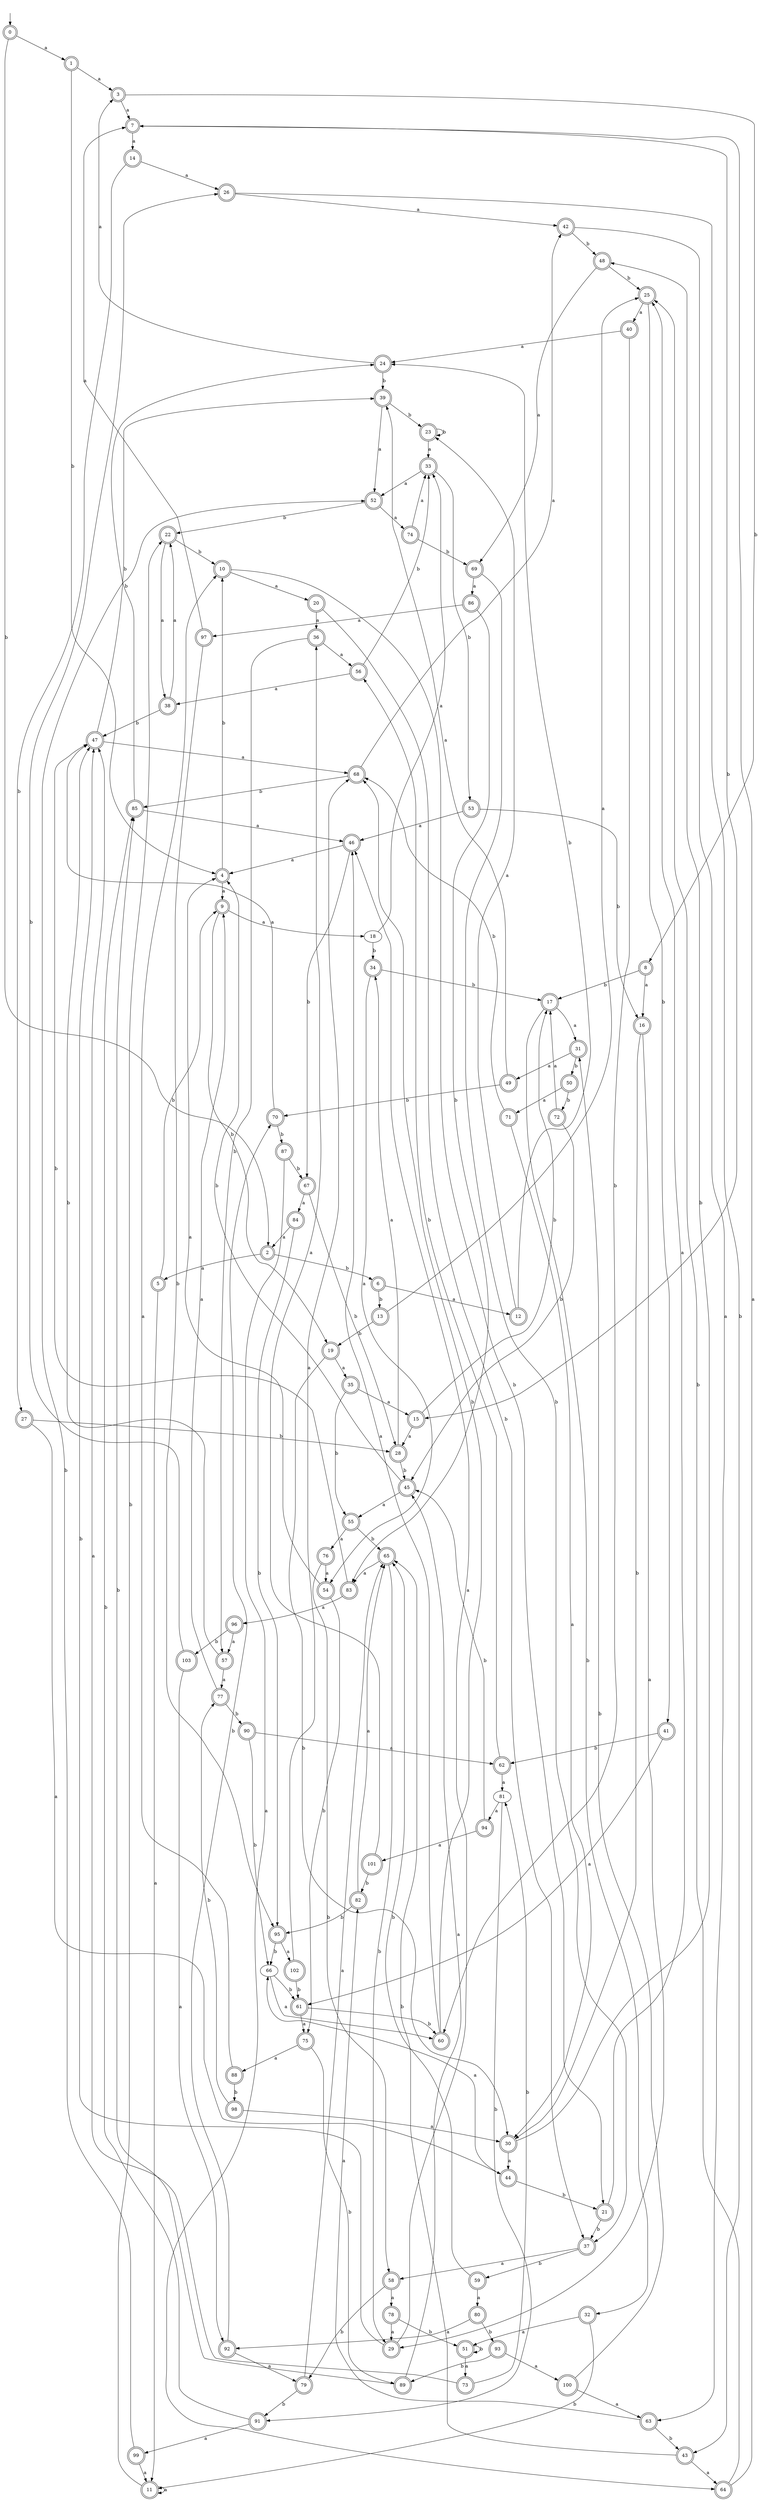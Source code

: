 digraph RandomDFA {
  __start0 [label="", shape=none];
  __start0 -> 0 [label=""];
  0 [shape=circle] [shape=doublecircle]
  0 -> 1 [label="a"]
  0 -> 2 [label="b"]
  1 [shape=doublecircle]
  1 -> 3 [label="a"]
  1 -> 4 [label="b"]
  2 [shape=doublecircle]
  2 -> 5 [label="a"]
  2 -> 6 [label="b"]
  3 [shape=doublecircle]
  3 -> 7 [label="a"]
  3 -> 8 [label="b"]
  4 [shape=doublecircle]
  4 -> 9 [label="a"]
  4 -> 10 [label="b"]
  5 [shape=doublecircle]
  5 -> 11 [label="a"]
  5 -> 9 [label="b"]
  6 [shape=doublecircle]
  6 -> 12 [label="a"]
  6 -> 13 [label="b"]
  7 [shape=doublecircle]
  7 -> 14 [label="a"]
  7 -> 15 [label="b"]
  8 [shape=doublecircle]
  8 -> 16 [label="a"]
  8 -> 17 [label="b"]
  9 [shape=doublecircle]
  9 -> 18 [label="a"]
  9 -> 19 [label="b"]
  10 [shape=doublecircle]
  10 -> 20 [label="a"]
  10 -> 21 [label="b"]
  11 [shape=doublecircle]
  11 -> 11 [label="a"]
  11 -> 22 [label="b"]
  12 [shape=doublecircle]
  12 -> 23 [label="a"]
  12 -> 24 [label="b"]
  13 [shape=doublecircle]
  13 -> 25 [label="a"]
  13 -> 19 [label="b"]
  14 [shape=doublecircle]
  14 -> 26 [label="a"]
  14 -> 27 [label="b"]
  15 [shape=doublecircle]
  15 -> 28 [label="a"]
  15 -> 17 [label="b"]
  16 [shape=doublecircle]
  16 -> 29 [label="a"]
  16 -> 30 [label="b"]
  17 [shape=doublecircle]
  17 -> 31 [label="a"]
  17 -> 32 [label="b"]
  18
  18 -> 33 [label="a"]
  18 -> 34 [label="b"]
  19 [shape=doublecircle]
  19 -> 35 [label="a"]
  19 -> 30 [label="b"]
  20 [shape=doublecircle]
  20 -> 36 [label="a"]
  20 -> 37 [label="b"]
  21 [shape=doublecircle]
  21 -> 25 [label="a"]
  21 -> 37 [label="b"]
  22 [shape=doublecircle]
  22 -> 38 [label="a"]
  22 -> 10 [label="b"]
  23 [shape=doublecircle]
  23 -> 33 [label="a"]
  23 -> 23 [label="b"]
  24 [shape=doublecircle]
  24 -> 3 [label="a"]
  24 -> 39 [label="b"]
  25 [shape=doublecircle]
  25 -> 40 [label="a"]
  25 -> 41 [label="b"]
  26 [shape=doublecircle]
  26 -> 42 [label="a"]
  26 -> 43 [label="b"]
  27 [shape=doublecircle]
  27 -> 44 [label="a"]
  27 -> 28 [label="b"]
  28 [shape=doublecircle]
  28 -> 34 [label="a"]
  28 -> 45 [label="b"]
  29 [shape=doublecircle]
  29 -> 46 [label="a"]
  29 -> 47 [label="b"]
  30 [shape=doublecircle]
  30 -> 44 [label="a"]
  30 -> 48 [label="b"]
  31 [shape=doublecircle]
  31 -> 49 [label="a"]
  31 -> 50 [label="b"]
  32 [shape=doublecircle]
  32 -> 51 [label="a"]
  32 -> 11 [label="b"]
  33 [shape=doublecircle]
  33 -> 52 [label="a"]
  33 -> 53 [label="b"]
  34 [shape=doublecircle]
  34 -> 54 [label="a"]
  34 -> 17 [label="b"]
  35 [shape=doublecircle]
  35 -> 15 [label="a"]
  35 -> 55 [label="b"]
  36 [shape=doublecircle]
  36 -> 56 [label="a"]
  36 -> 57 [label="b"]
  37 [shape=doublecircle]
  37 -> 58 [label="a"]
  37 -> 59 [label="b"]
  38 [shape=doublecircle]
  38 -> 22 [label="a"]
  38 -> 47 [label="b"]
  39 [shape=doublecircle]
  39 -> 52 [label="a"]
  39 -> 23 [label="b"]
  40 [shape=doublecircle]
  40 -> 24 [label="a"]
  40 -> 60 [label="b"]
  41 [shape=doublecircle]
  41 -> 61 [label="a"]
  41 -> 62 [label="b"]
  42 [shape=doublecircle]
  42 -> 63 [label="a"]
  42 -> 48 [label="b"]
  43 [shape=doublecircle]
  43 -> 64 [label="a"]
  43 -> 65 [label="b"]
  44 [shape=doublecircle]
  44 -> 66 [label="a"]
  44 -> 21 [label="b"]
  45 [shape=doublecircle]
  45 -> 55 [label="a"]
  45 -> 4 [label="b"]
  46 [shape=doublecircle]
  46 -> 4 [label="a"]
  46 -> 67 [label="b"]
  47 [shape=doublecircle]
  47 -> 68 [label="a"]
  47 -> 39 [label="b"]
  48 [shape=doublecircle]
  48 -> 69 [label="a"]
  48 -> 25 [label="b"]
  49 [shape=doublecircle]
  49 -> 39 [label="a"]
  49 -> 70 [label="b"]
  50 [shape=doublecircle]
  50 -> 71 [label="a"]
  50 -> 72 [label="b"]
  51 [shape=doublecircle]
  51 -> 73 [label="a"]
  51 -> 51 [label="b"]
  52 [shape=doublecircle]
  52 -> 74 [label="a"]
  52 -> 22 [label="b"]
  53 [shape=doublecircle]
  53 -> 46 [label="a"]
  53 -> 16 [label="b"]
  54 [shape=doublecircle]
  54 -> 4 [label="a"]
  54 -> 75 [label="b"]
  55 [shape=doublecircle]
  55 -> 76 [label="a"]
  55 -> 65 [label="b"]
  56 [shape=doublecircle]
  56 -> 38 [label="a"]
  56 -> 33 [label="b"]
  57 [shape=doublecircle]
  57 -> 77 [label="a"]
  57 -> 47 [label="b"]
  58 [shape=doublecircle]
  58 -> 78 [label="a"]
  58 -> 79 [label="b"]
  59 [shape=doublecircle]
  59 -> 80 [label="a"]
  59 -> 65 [label="b"]
  60 [shape=doublecircle]
  60 -> 46 [label="a"]
  60 -> 68 [label="b"]
  61 [shape=doublecircle]
  61 -> 75 [label="a"]
  61 -> 60 [label="b"]
  62 [shape=doublecircle]
  62 -> 81 [label="a"]
  62 -> 56 [label="b"]
  63 [shape=doublecircle]
  63 -> 82 [label="a"]
  63 -> 43 [label="b"]
  64 [shape=doublecircle]
  64 -> 7 [label="a"]
  64 -> 25 [label="b"]
  65 [shape=doublecircle]
  65 -> 83 [label="a"]
  65 -> 29 [label="b"]
  66
  66 -> 60 [label="a"]
  66 -> 61 [label="b"]
  67 [shape=doublecircle]
  67 -> 84 [label="a"]
  67 -> 28 [label="b"]
  68 [shape=doublecircle]
  68 -> 42 [label="a"]
  68 -> 85 [label="b"]
  69 [shape=doublecircle]
  69 -> 86 [label="a"]
  69 -> 37 [label="b"]
  70 [shape=doublecircle]
  70 -> 47 [label="a"]
  70 -> 87 [label="b"]
  71 [shape=doublecircle]
  71 -> 30 [label="a"]
  71 -> 68 [label="b"]
  72 [shape=doublecircle]
  72 -> 17 [label="a"]
  72 -> 45 [label="b"]
  73 [shape=doublecircle]
  73 -> 47 [label="a"]
  73 -> 81 [label="b"]
  74 [shape=doublecircle]
  74 -> 33 [label="a"]
  74 -> 69 [label="b"]
  75 [shape=doublecircle]
  75 -> 88 [label="a"]
  75 -> 89 [label="b"]
  76 [shape=doublecircle]
  76 -> 54 [label="a"]
  76 -> 58 [label="b"]
  77 [shape=doublecircle]
  77 -> 9 [label="a"]
  77 -> 90 [label="b"]
  78 [shape=doublecircle]
  78 -> 29 [label="a"]
  78 -> 51 [label="b"]
  79 [shape=doublecircle]
  79 -> 65 [label="a"]
  79 -> 91 [label="b"]
  80 [shape=doublecircle]
  80 -> 92 [label="a"]
  80 -> 93 [label="b"]
  81
  81 -> 94 [label="a"]
  81 -> 91 [label="b"]
  82 [shape=doublecircle]
  82 -> 65 [label="a"]
  82 -> 95 [label="b"]
  83 [shape=doublecircle]
  83 -> 96 [label="a"]
  83 -> 47 [label="b"]
  84 [shape=doublecircle]
  84 -> 2 [label="a"]
  84 -> 95 [label="b"]
  85 [shape=doublecircle]
  85 -> 46 [label="a"]
  85 -> 24 [label="b"]
  86 [shape=doublecircle]
  86 -> 97 [label="a"]
  86 -> 83 [label="b"]
  87 [shape=doublecircle]
  87 -> 64 [label="a"]
  87 -> 67 [label="b"]
  88 [shape=doublecircle]
  88 -> 10 [label="a"]
  88 -> 98 [label="b"]
  89 [shape=doublecircle]
  89 -> 45 [label="a"]
  89 -> 85 [label="b"]
  90 [shape=doublecircle]
  90 -> 62 [label="a"]
  90 -> 66 [label="b"]
  91 [shape=doublecircle]
  91 -> 99 [label="a"]
  91 -> 85 [label="b"]
  92 [shape=doublecircle]
  92 -> 79 [label="a"]
  92 -> 70 [label="b"]
  93 [shape=doublecircle]
  93 -> 100 [label="a"]
  93 -> 89 [label="b"]
  94 [shape=doublecircle]
  94 -> 101 [label="a"]
  94 -> 45 [label="b"]
  95 [shape=doublecircle]
  95 -> 102 [label="a"]
  95 -> 66 [label="b"]
  96 [shape=doublecircle]
  96 -> 57 [label="a"]
  96 -> 103 [label="b"]
  97 [shape=doublecircle]
  97 -> 7 [label="a"]
  97 -> 95 [label="b"]
  98 [shape=doublecircle]
  98 -> 30 [label="a"]
  98 -> 77 [label="b"]
  99 [shape=doublecircle]
  99 -> 11 [label="a"]
  99 -> 52 [label="b"]
  100 [shape=doublecircle]
  100 -> 63 [label="a"]
  100 -> 31 [label="b"]
  101 [shape=doublecircle]
  101 -> 36 [label="a"]
  101 -> 82 [label="b"]
  102 [shape=doublecircle]
  102 -> 68 [label="a"]
  102 -> 61 [label="b"]
  103 [shape=doublecircle]
  103 -> 92 [label="a"]
  103 -> 26 [label="b"]
}
